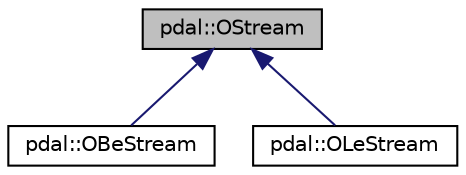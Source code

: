 digraph "pdal::OStream"
{
  edge [fontname="Helvetica",fontsize="10",labelfontname="Helvetica",labelfontsize="10"];
  node [fontname="Helvetica",fontsize="10",shape=record];
  Node1 [label="pdal::OStream",height=0.2,width=0.4,color="black", fillcolor="grey75", style="filled", fontcolor="black"];
  Node1 -> Node2 [dir="back",color="midnightblue",fontsize="10",style="solid",fontname="Helvetica"];
  Node2 [label="pdal::OBeStream",height=0.2,width=0.4,color="black", fillcolor="white", style="filled",URL="$classpdal_1_1OBeStream.html"];
  Node1 -> Node3 [dir="back",color="midnightblue",fontsize="10",style="solid",fontname="Helvetica"];
  Node3 [label="pdal::OLeStream",height=0.2,width=0.4,color="black", fillcolor="white", style="filled",URL="$classpdal_1_1OLeStream.html"];
}
